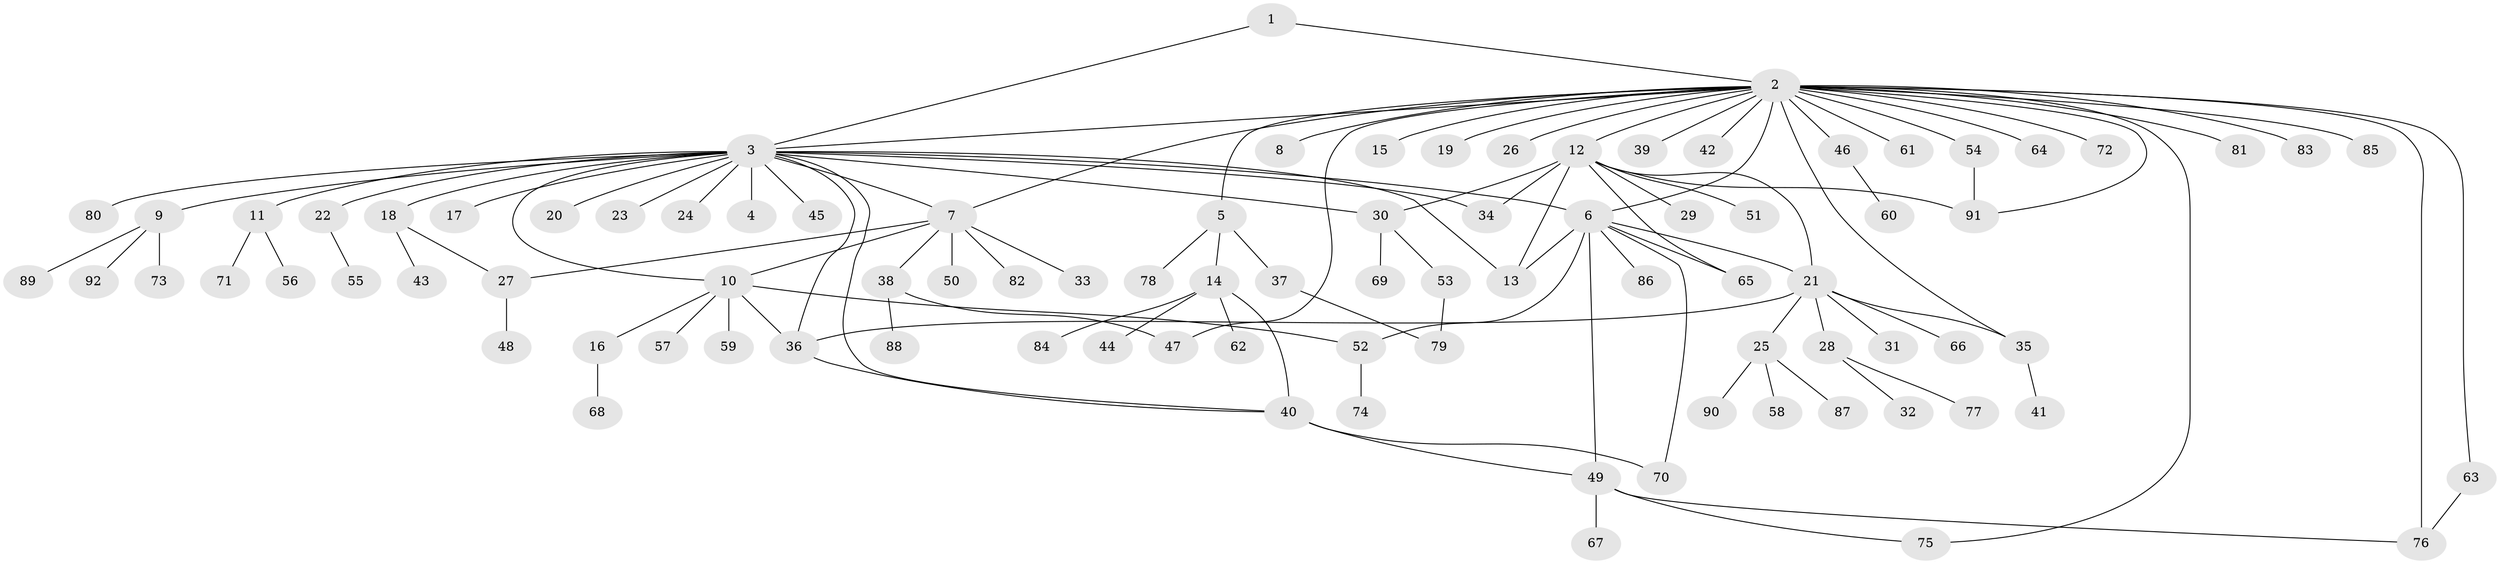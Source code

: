 // coarse degree distribution, {4: 0.10344827586206896, 10: 0.034482758620689655, 13: 0.034482758620689655, 3: 0.10344827586206896, 7: 0.034482758620689655, 5: 0.13793103448275862, 1: 0.2413793103448276, 2: 0.27586206896551724, 6: 0.034482758620689655}
// Generated by graph-tools (version 1.1) at 2025/50/03/04/25 22:50:39]
// undirected, 92 vertices, 117 edges
graph export_dot {
  node [color=gray90,style=filled];
  1;
  2;
  3;
  4;
  5;
  6;
  7;
  8;
  9;
  10;
  11;
  12;
  13;
  14;
  15;
  16;
  17;
  18;
  19;
  20;
  21;
  22;
  23;
  24;
  25;
  26;
  27;
  28;
  29;
  30;
  31;
  32;
  33;
  34;
  35;
  36;
  37;
  38;
  39;
  40;
  41;
  42;
  43;
  44;
  45;
  46;
  47;
  48;
  49;
  50;
  51;
  52;
  53;
  54;
  55;
  56;
  57;
  58;
  59;
  60;
  61;
  62;
  63;
  64;
  65;
  66;
  67;
  68;
  69;
  70;
  71;
  72;
  73;
  74;
  75;
  76;
  77;
  78;
  79;
  80;
  81;
  82;
  83;
  84;
  85;
  86;
  87;
  88;
  89;
  90;
  91;
  92;
  1 -- 2;
  1 -- 3;
  2 -- 3;
  2 -- 5;
  2 -- 6;
  2 -- 7;
  2 -- 8;
  2 -- 12;
  2 -- 15;
  2 -- 19;
  2 -- 26;
  2 -- 35;
  2 -- 39;
  2 -- 42;
  2 -- 46;
  2 -- 47;
  2 -- 54;
  2 -- 61;
  2 -- 63;
  2 -- 64;
  2 -- 72;
  2 -- 75;
  2 -- 76;
  2 -- 81;
  2 -- 83;
  2 -- 85;
  2 -- 91;
  3 -- 4;
  3 -- 6;
  3 -- 7;
  3 -- 9;
  3 -- 10;
  3 -- 11;
  3 -- 13;
  3 -- 17;
  3 -- 18;
  3 -- 20;
  3 -- 22;
  3 -- 23;
  3 -- 24;
  3 -- 30;
  3 -- 34;
  3 -- 36;
  3 -- 40;
  3 -- 45;
  3 -- 80;
  5 -- 14;
  5 -- 37;
  5 -- 78;
  6 -- 13;
  6 -- 21;
  6 -- 49;
  6 -- 52;
  6 -- 65;
  6 -- 70;
  6 -- 86;
  7 -- 10;
  7 -- 27;
  7 -- 33;
  7 -- 38;
  7 -- 50;
  7 -- 82;
  9 -- 73;
  9 -- 89;
  9 -- 92;
  10 -- 16;
  10 -- 36;
  10 -- 52;
  10 -- 57;
  10 -- 59;
  11 -- 56;
  11 -- 71;
  12 -- 13;
  12 -- 21;
  12 -- 29;
  12 -- 30;
  12 -- 34;
  12 -- 51;
  12 -- 65;
  12 -- 91;
  14 -- 40;
  14 -- 44;
  14 -- 62;
  14 -- 84;
  16 -- 68;
  18 -- 27;
  18 -- 43;
  21 -- 25;
  21 -- 28;
  21 -- 31;
  21 -- 35;
  21 -- 36;
  21 -- 66;
  22 -- 55;
  25 -- 58;
  25 -- 87;
  25 -- 90;
  27 -- 48;
  28 -- 32;
  28 -- 77;
  30 -- 53;
  30 -- 69;
  35 -- 41;
  36 -- 40;
  37 -- 79;
  38 -- 47;
  38 -- 88;
  40 -- 49;
  40 -- 70;
  46 -- 60;
  49 -- 67;
  49 -- 75;
  49 -- 76;
  52 -- 74;
  53 -- 79;
  54 -- 91;
  63 -- 76;
}
